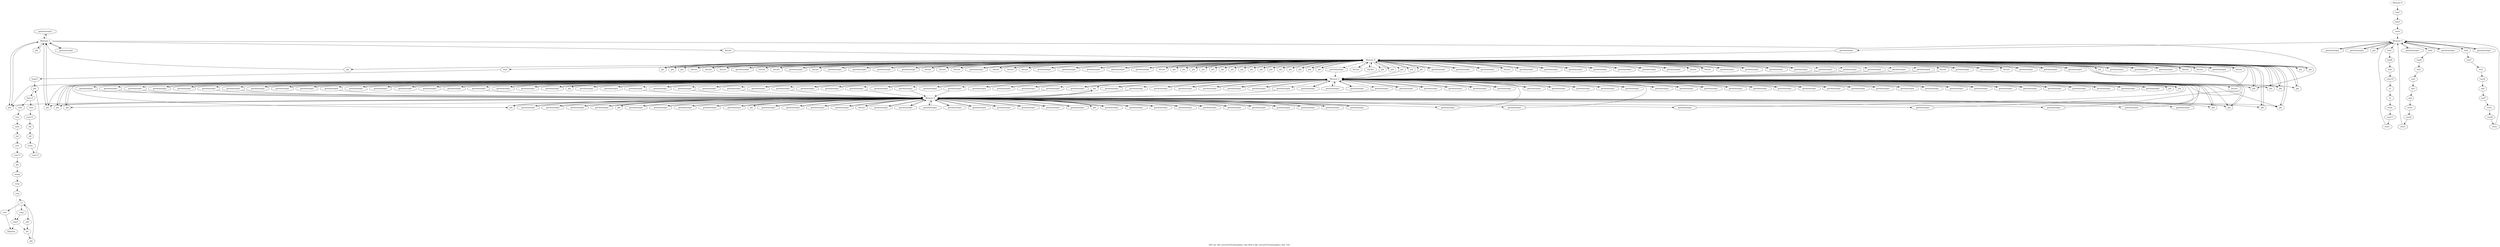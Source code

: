 digraph "DFG for 'file curve25519-donnabad.c line 854 to file curve25519-donnabad.c line 724 '  "{
label="DFG for 'file curve25519-donnabad.c line 854 to file curve25519-donnabad.c line 724 ' ";
node_6137[shape=octagon,style=solid,label="getelementptr"]
node_6368[shape=ellipse,style=dashed,label="Memory 3"]
"node_6137"->"node_6368"
node_6136[shape=octagon,style=solid,label="phi"]
"node_6136"->"node_6368"
node_6135[shape=octagon,style=solid,label="store"]
node_6438[shape=ellipse,style=dashed,label="Memory 5"]
"node_6135"->"node_6438"
node_6134[shape=octagon,style=solid,label="trunc"]
node_6133[shape=ellipse,style=solid,label="conv11"]
"node_6134"->"node_6133"
"node_6133"->"node_6135"
node_6132[shape=ellipse,style=dashed,label="Memory 6"]
node_6140[shape=octagon,style=solid,label="phi"]
"node_6132"->"node_6140"
node_6141[shape=octagon,style=solid,label="getelementptr"]
"node_6132"->"node_6141"
node_6143[shape=octagon,style=solid,label="phi"]
"node_6132"->"node_6143"
node_6146[shape=octagon,style=solid,label="getelementptr"]
"node_6132"->"node_6146"
node_6152[shape=octagon,style=solid,label="phi"]
"node_6132"->"node_6152"
node_6161[shape=octagon,style=solid,label="getelementptr"]
"node_6132"->"node_6161"
node_6208[shape=octagon,style=solid,label="getelementptr"]
"node_6132"->"node_6208"
node_6210[shape=octagon,style=solid,label="getelementptr"]
"node_6132"->"node_6210"
node_6229[shape=octagon,style=solid,label="getelementptr"]
"node_6132"->"node_6229"
node_6231[shape=octagon,style=solid,label="getelementptr"]
"node_6132"->"node_6231"
node_6234[shape=octagon,style=solid,label="getelementptr"]
"node_6132"->"node_6234"
node_6237[shape=octagon,style=solid,label="getelementptr"]
"node_6132"->"node_6237"
node_6238[shape=octagon,style=solid,label="getelementptr"]
"node_6132"->"node_6238"
node_6239[shape=octagon,style=solid,label="getelementptr"]
"node_6132"->"node_6239"
node_6241[shape=octagon,style=solid,label="getelementptr"]
"node_6132"->"node_6241"
node_6242[shape=octagon,style=solid,label="getelementptr"]
"node_6132"->"node_6242"
node_6244[shape=octagon,style=solid,label="getelementptr"]
"node_6132"->"node_6244"
node_6247[shape=octagon,style=solid,label="getelementptr"]
"node_6132"->"node_6247"
node_6257[shape=octagon,style=solid,label="getelementptr"]
"node_6132"->"node_6257"
node_6264[shape=octagon,style=solid,label="getelementptr"]
"node_6132"->"node_6264"
node_6266[shape=octagon,style=solid,label="getelementptr"]
"node_6132"->"node_6266"
node_6268[shape=octagon,style=solid,label="getelementptr"]
"node_6132"->"node_6268"
node_6277[shape=octagon,style=solid,label="getelementptr"]
"node_6132"->"node_6277"
node_6278[shape=octagon,style=solid,label="phi"]
"node_6132"->"node_6278"
node_6287[shape=octagon,style=solid,label="getelementptr"]
"node_6132"->"node_6287"
node_6289[shape=octagon,style=solid,label="getelementptr"]
"node_6132"->"node_6289"
node_6292[shape=octagon,style=solid,label="getelementptr"]
"node_6132"->"node_6292"
node_6299[shape=octagon,style=solid,label="getelementptr"]
"node_6132"->"node_6299"
node_6301[shape=octagon,style=solid,label="getelementptr"]
"node_6132"->"node_6301"
node_6304[shape=octagon,style=solid,label="getelementptr"]
"node_6132"->"node_6304"
node_6317[shape=octagon,style=solid,label="getelementptr"]
"node_6132"->"node_6317"
node_6330[shape=octagon,style=solid,label="phi"]
"node_6132"->"node_6330"
node_6332[shape=octagon,style=solid,label="getelementptr"]
"node_6132"->"node_6332"
node_6338[shape=octagon,style=solid,label="phi"]
"node_6132"->"node_6338"
node_6369[shape=octagon,style=solid,label="phi"]
"node_6132"->"node_6369"
node_6384[shape=octagon,style=solid,label="phi"]
"node_6132"->"node_6384"
node_6385[shape=octagon,style=solid,label="getelementptr"]
"node_6132"->"node_6385"
node_6387[shape=octagon,style=solid,label="getelementptr"]
"node_6132"->"node_6387"
node_6390[shape=octagon,style=solid,label="getelementptr"]
"node_6132"->"node_6390"
node_6393[shape=octagon,style=solid,label="bitcast"]
"node_6132"->"node_6393"
node_6395[shape=octagon,style=solid,label="getelementptr"]
"node_6132"->"node_6395"
node_6396[shape=octagon,style=solid,label="getelementptr"]
"node_6132"->"node_6396"
node_6397[shape=octagon,style=solid,label="getelementptr"]
"node_6132"->"node_6397"
node_6398[shape=octagon,style=solid,label="getelementptr"]
"node_6132"->"node_6398"
node_6400[shape=octagon,style=solid,label="getelementptr"]
"node_6132"->"node_6400"
node_6401[shape=octagon,style=solid,label="getelementptr"]
"node_6132"->"node_6401"
node_6402[shape=octagon,style=solid,label="phi"]
"node_6132"->"node_6402"
node_6407[shape=octagon,style=solid,label="getelementptr"]
"node_6132"->"node_6407"
node_6410[shape=octagon,style=solid,label="getelementptr"]
"node_6132"->"node_6410"
node_6411[shape=octagon,style=solid,label="getelementptr"]
"node_6132"->"node_6411"
node_6413[shape=octagon,style=solid,label="phi"]
"node_6132"->"node_6413"
node_6435[shape=octagon,style=solid,label="phi"]
"node_6132"->"node_6435"
node_6442[shape=octagon,style=solid,label="phi"]
"node_6132"->"node_6442"
node_6443[shape=octagon,style=solid,label="phi"]
"node_6132"->"node_6443"
node_6131[shape=ellipse,style=dashed,label="Memory 4"]
node_6138[shape=octagon,style=solid,label="getelementptr"]
"node_6131"->"node_6138"
node_6142[shape=octagon,style=solid,label="getelementptr"]
"node_6131"->"node_6142"
"node_6131"->"node_6143"
node_6144[shape=octagon,style=solid,label="getelementptr"]
"node_6131"->"node_6144"
node_6148[shape=octagon,style=solid,label="getelementptr"]
"node_6131"->"node_6148"
node_6150[shape=octagon,style=solid,label="phi"]
"node_6131"->"node_6150"
"node_6131"->"node_6152"
node_6155[shape=octagon,style=solid,label="getelementptr"]
"node_6131"->"node_6155"
node_6156[shape=octagon,style=solid,label="getelementptr"]
"node_6131"->"node_6156"
node_6157[shape=octagon,style=solid,label="getelementptr"]
"node_6131"->"node_6157"
node_6158[shape=octagon,style=solid,label="getelementptr"]
"node_6131"->"node_6158"
node_6159[shape=octagon,style=solid,label="getelementptr"]
"node_6131"->"node_6159"
node_6160[shape=octagon,style=solid,label="getelementptr"]
"node_6131"->"node_6160"
node_6209[shape=octagon,style=solid,label="getelementptr"]
"node_6131"->"node_6209"
node_6227[shape=octagon,style=solid,label="bitcast"]
"node_6131"->"node_6227"
node_6230[shape=octagon,style=solid,label="getelementptr"]
"node_6131"->"node_6230"
node_6232[shape=octagon,style=solid,label="getelementptr"]
"node_6131"->"node_6232"
node_6233[shape=octagon,style=solid,label="getelementptr"]
"node_6131"->"node_6233"
node_6235[shape=octagon,style=solid,label="getelementptr"]
"node_6131"->"node_6235"
node_6240[shape=octagon,style=solid,label="getelementptr"]
"node_6131"->"node_6240"
node_6243[shape=octagon,style=solid,label="getelementptr"]
"node_6131"->"node_6243"
node_6245[shape=octagon,style=solid,label="phi"]
"node_6131"->"node_6245"
node_6246[shape=octagon,style=solid,label="getelementptr"]
"node_6131"->"node_6246"
node_6248[shape=octagon,style=solid,label="getelementptr"]
"node_6131"->"node_6248"
node_6249[shape=octagon,style=solid,label="getelementptr"]
"node_6131"->"node_6249"
node_6250[shape=octagon,style=solid,label="getelementptr"]
"node_6131"->"node_6250"
node_6251[shape=octagon,style=solid,label="getelementptr"]
"node_6131"->"node_6251"
node_6252[shape=octagon,style=solid,label="getelementptr"]
"node_6131"->"node_6252"
node_6253[shape=octagon,style=solid,label="getelementptr"]
"node_6131"->"node_6253"
node_6254[shape=octagon,style=solid,label="getelementptr"]
"node_6131"->"node_6254"
node_6255[shape=octagon,style=solid,label="getelementptr"]
"node_6131"->"node_6255"
node_6256[shape=octagon,style=solid,label="getelementptr"]
"node_6131"->"node_6256"
node_6258[shape=octagon,style=solid,label="getelementptr"]
"node_6131"->"node_6258"
node_6259[shape=octagon,style=solid,label="getelementptr"]
"node_6131"->"node_6259"
node_6260[shape=octagon,style=solid,label="getelementptr"]
"node_6131"->"node_6260"
node_6261[shape=octagon,style=solid,label="getelementptr"]
"node_6131"->"node_6261"
node_6262[shape=octagon,style=solid,label="getelementptr"]
"node_6131"->"node_6262"
node_6263[shape=octagon,style=solid,label="getelementptr"]
"node_6131"->"node_6263"
node_6265[shape=octagon,style=solid,label="getelementptr"]
"node_6131"->"node_6265"
node_6267[shape=octagon,style=solid,label="getelementptr"]
"node_6131"->"node_6267"
node_6269[shape=octagon,style=solid,label="getelementptr"]
"node_6131"->"node_6269"
node_6270[shape=octagon,style=solid,label="getelementptr"]
"node_6131"->"node_6270"
node_6271[shape=octagon,style=solid,label="getelementptr"]
"node_6131"->"node_6271"
node_6272[shape=octagon,style=solid,label="getelementptr"]
"node_6131"->"node_6272"
node_6273[shape=octagon,style=solid,label="getelementptr"]
"node_6131"->"node_6273"
node_6274[shape=octagon,style=solid,label="getelementptr"]
"node_6131"->"node_6274"
node_6275[shape=octagon,style=solid,label="getelementptr"]
"node_6131"->"node_6275"
node_6276[shape=octagon,style=solid,label="getelementptr"]
"node_6131"->"node_6276"
node_6279[shape=octagon,style=solid,label="getelementptr"]
"node_6131"->"node_6279"
node_6280[shape=octagon,style=solid,label="getelementptr"]
"node_6131"->"node_6280"
node_6281[shape=octagon,style=solid,label="getelementptr"]
"node_6131"->"node_6281"
node_6282[shape=octagon,style=solid,label="getelementptr"]
"node_6131"->"node_6282"
node_6283[shape=octagon,style=solid,label="getelementptr"]
"node_6131"->"node_6283"
node_6284[shape=octagon,style=solid,label="getelementptr"]
"node_6131"->"node_6284"
node_6285[shape=octagon,style=solid,label="getelementptr"]
"node_6131"->"node_6285"
node_6286[shape=octagon,style=solid,label="getelementptr"]
"node_6131"->"node_6286"
node_6288[shape=octagon,style=solid,label="getelementptr"]
"node_6131"->"node_6288"
node_6291[shape=octagon,style=solid,label="getelementptr"]
"node_6131"->"node_6291"
node_6293[shape=octagon,style=solid,label="getelementptr"]
"node_6131"->"node_6293"
node_6294[shape=octagon,style=solid,label="getelementptr"]
"node_6131"->"node_6294"
node_6295[shape=octagon,style=solid,label="getelementptr"]
"node_6131"->"node_6295"
node_6296[shape=octagon,style=solid,label="getelementptr"]
"node_6131"->"node_6296"
node_6297[shape=octagon,style=solid,label="getelementptr"]
"node_6131"->"node_6297"
node_6298[shape=octagon,style=solid,label="getelementptr"]
"node_6131"->"node_6298"
node_6300[shape=octagon,style=solid,label="getelementptr"]
"node_6131"->"node_6300"
node_6303[shape=octagon,style=solid,label="getelementptr"]
"node_6131"->"node_6303"
node_6305[shape=octagon,style=solid,label="getelementptr"]
"node_6131"->"node_6305"
node_6306[shape=octagon,style=solid,label="getelementptr"]
"node_6131"->"node_6306"
node_6307[shape=octagon,style=solid,label="getelementptr"]
"node_6131"->"node_6307"
node_6308[shape=octagon,style=solid,label="getelementptr"]
"node_6131"->"node_6308"
node_6309[shape=octagon,style=solid,label="getelementptr"]
"node_6131"->"node_6309"
node_6310[shape=octagon,style=solid,label="getelementptr"]
"node_6131"->"node_6310"
node_6311[shape=octagon,style=solid,label="getelementptr"]
"node_6131"->"node_6311"
node_6312[shape=octagon,style=solid,label="getelementptr"]
"node_6131"->"node_6312"
node_6313[shape=octagon,style=solid,label="getelementptr"]
"node_6131"->"node_6313"
node_6314[shape=octagon,style=solid,label="getelementptr"]
"node_6131"->"node_6314"
node_6315[shape=octagon,style=solid,label="getelementptr"]
"node_6131"->"node_6315"
node_6316[shape=octagon,style=solid,label="getelementptr"]
"node_6131"->"node_6316"
node_6319[shape=octagon,style=solid,label="getelementptr"]
"node_6131"->"node_6319"
node_6320[shape=octagon,style=solid,label="getelementptr"]
"node_6131"->"node_6320"
node_6321[shape=octagon,style=solid,label="getelementptr"]
"node_6131"->"node_6321"
node_6322[shape=octagon,style=solid,label="getelementptr"]
"node_6131"->"node_6322"
node_6323[shape=octagon,style=solid,label="getelementptr"]
"node_6131"->"node_6323"
node_6324[shape=octagon,style=solid,label="getelementptr"]
"node_6131"->"node_6324"
node_6325[shape=octagon,style=solid,label="getelementptr"]
"node_6131"->"node_6325"
node_6326[shape=octagon,style=solid,label="getelementptr"]
"node_6131"->"node_6326"
node_6328[shape=octagon,style=solid,label="getelementptr"]
"node_6131"->"node_6328"
node_6329[shape=octagon,style=solid,label="getelementptr"]
"node_6131"->"node_6329"
node_6331[shape=octagon,style=solid,label="getelementptr"]
"node_6131"->"node_6331"
node_6336[shape=octagon,style=solid,label="phi"]
"node_6131"->"node_6336"
"node_6131"->"node_6338"
node_6371[shape=octagon,style=solid,label="phi"]
"node_6131"->"node_6371"
"node_6131"->"node_6384"
node_6399[shape=octagon,style=solid,label="phi"]
"node_6131"->"node_6399"
"node_6131"->"node_6402"
"node_6131"->"node_6413"
"node_6131"->"node_6435"
node_6439[shape=octagon,style=solid,label="phi"]
"node_6131"->"node_6439"
node_6441[shape=octagon,style=solid,label="phi"]
"node_6131"->"node_6441"
"node_6131"->"node_6442"
"node_6131"->"node_6443"
"node_6138"->"node_6131"
node_6139[shape=octagon,style=solid,label="getelementptr"]
"node_6139"->"node_6438"
"node_6140"->"node_6132"
"node_6141"->"node_6132"
"node_6142"->"node_6131"
"node_6143"->"node_6132"
"node_6144"->"node_6132"
node_6145[shape=octagon,style=solid,label="getelementptr"]
"node_6145"->"node_6368"
"node_6146"->"node_6131"
node_6147[shape=octagon,style=solid,label="phi"]
"node_6147"->"node_6368"
"node_6148"->"node_6132"
node_6149[shape=octagon,style=solid,label="phi"]
node_6163[shape=ellipse,style=dashed,label="Memory 8"]
"node_6149"->"node_6163"
"node_6150"->"node_6163"
node_6151[shape=octagon,style=solid,label="phi"]
"node_6151"->"node_6163"
"node_6152"->"node_6163"
node_6153[shape=octagon,style=solid,label="phi"]
"node_6153"->"node_6163"
node_6154[shape=octagon,style=solid,label="phi"]
"node_6154"->"node_6163"
"node_6155"->"node_6131"
"node_6156"->"node_6131"
"node_6157"->"node_6131"
"node_6158"->"node_6132"
"node_6159"->"node_6131"
"node_6160"->"node_6131"
"node_6161"->"node_6132"
node_6162[shape=octagon,style=solid,label="phi"]
"node_6162"->"node_6163"
"node_6163"->"node_6147"
"node_6163"->"node_6149"
"node_6163"->"node_6150"
"node_6163"->"node_6151"
"node_6163"->"node_6152"
"node_6163"->"node_6153"
"node_6163"->"node_6154"
"node_6163"->"node_6162"
node_6164[shape=octagon,style=solid,label="bitcast"]
"node_6163"->"node_6164"
node_6165[shape=octagon,style=solid,label="bitcast"]
"node_6163"->"node_6165"
node_6166[shape=octagon,style=solid,label="bitcast"]
"node_6163"->"node_6166"
node_6167[shape=octagon,style=solid,label="getelementptr"]
"node_6163"->"node_6167"
node_6168[shape=octagon,style=solid,label="bitcast"]
"node_6163"->"node_6168"
node_6169[shape=octagon,style=solid,label="bitcast"]
"node_6163"->"node_6169"
node_6170[shape=octagon,style=solid,label="getelementptr"]
"node_6163"->"node_6170"
node_6171[shape=octagon,style=solid,label="bitcast"]
"node_6163"->"node_6171"
node_6172[shape=octagon,style=solid,label="getelementptr"]
"node_6163"->"node_6172"
node_6173[shape=octagon,style=solid,label="getelementptr"]
"node_6163"->"node_6173"
node_6174[shape=octagon,style=solid,label="getelementptr"]
"node_6163"->"node_6174"
node_6175[shape=octagon,style=solid,label="getelementptr"]
"node_6163"->"node_6175"
node_6176[shape=octagon,style=solid,label="bitcast"]
"node_6163"->"node_6176"
node_6177[shape=octagon,style=solid,label="bitcast"]
"node_6163"->"node_6177"
node_6178[shape=octagon,style=solid,label="bitcast"]
"node_6163"->"node_6178"
node_6179[shape=octagon,style=solid,label="getelementptr"]
"node_6163"->"node_6179"
node_6180[shape=octagon,style=solid,label="bitcast"]
"node_6163"->"node_6180"
node_6181[shape=octagon,style=solid,label="bitcast"]
"node_6163"->"node_6181"
node_6182[shape=octagon,style=solid,label="bitcast"]
"node_6163"->"node_6182"
node_6183[shape=octagon,style=solid,label="getelementptr"]
"node_6163"->"node_6183"
node_6184[shape=octagon,style=solid,label="getelementptr"]
"node_6163"->"node_6184"
node_6185[shape=octagon,style=solid,label="getelementptr"]
"node_6163"->"node_6185"
node_6186[shape=octagon,style=solid,label="getelementptr"]
"node_6163"->"node_6186"
node_6187[shape=octagon,style=solid,label="getelementptr"]
"node_6163"->"node_6187"
node_6188[shape=octagon,style=solid,label="bitcast"]
"node_6163"->"node_6188"
node_6189[shape=octagon,style=solid,label="phi"]
"node_6163"->"node_6189"
node_6190[shape=octagon,style=solid,label="phi"]
"node_6163"->"node_6190"
node_6191[shape=octagon,style=solid,label="phi"]
"node_6163"->"node_6191"
node_6192[shape=octagon,style=solid,label="phi"]
"node_6163"->"node_6192"
node_6193[shape=octagon,style=solid,label="phi"]
"node_6163"->"node_6193"
node_6194[shape=octagon,style=solid,label="phi"]
"node_6163"->"node_6194"
node_6195[shape=octagon,style=solid,label="phi"]
"node_6163"->"node_6195"
node_6196[shape=octagon,style=solid,label="phi"]
"node_6163"->"node_6196"
node_6197[shape=octagon,style=solid,label="phi"]
"node_6163"->"node_6197"
node_6198[shape=octagon,style=solid,label="phi"]
"node_6163"->"node_6198"
node_6199[shape=octagon,style=solid,label="phi"]
"node_6163"->"node_6199"
node_6200[shape=octagon,style=solid,label="phi"]
"node_6163"->"node_6200"
node_6201[shape=octagon,style=solid,label="phi"]
"node_6163"->"node_6201"
node_6202[shape=octagon,style=solid,label="phi"]
"node_6163"->"node_6202"
node_6203[shape=octagon,style=solid,label="phi"]
"node_6163"->"node_6203"
node_6204[shape=octagon,style=solid,label="phi"]
"node_6163"->"node_6204"
node_6207[shape=octagon,style=solid,label="load"]
"node_6163"->"node_6207"
node_6226[shape=octagon,style=solid,label="bitcast"]
"node_6163"->"node_6226"
node_6228[shape=octagon,style=solid,label="bitcast"]
"node_6163"->"node_6228"
node_6236[shape=octagon,style=solid,label="phi"]
"node_6163"->"node_6236"
node_6290[shape=octagon,style=solid,label="phi"]
"node_6163"->"node_6290"
node_6318[shape=octagon,style=solid,label="phi"]
"node_6163"->"node_6318"
node_6327[shape=octagon,style=solid,label="phi"]
"node_6163"->"node_6327"
node_6333[shape=octagon,style=solid,label="phi"]
"node_6163"->"node_6333"
node_6334[shape=octagon,style=solid,label="getelementptr"]
"node_6163"->"node_6334"
node_6335[shape=octagon,style=solid,label="getelementptr"]
"node_6163"->"node_6335"
"node_6163"->"node_6336"
node_6337[shape=octagon,style=solid,label="getelementptr"]
"node_6163"->"node_6337"
node_6339[shape=octagon,style=solid,label="bitcast"]
"node_6163"->"node_6339"
"node_6163"->"node_6369"
node_6370[shape=octagon,style=solid,label="getelementptr"]
"node_6163"->"node_6370"
"node_6163"->"node_6371"
node_6372[shape=octagon,style=solid,label="getelementptr"]
"node_6163"->"node_6372"
node_6373[shape=octagon,style=solid,label="getelementptr"]
"node_6163"->"node_6373"
node_6374[shape=octagon,style=solid,label="getelementptr"]
"node_6163"->"node_6374"
node_6375[shape=octagon,style=solid,label="getelementptr"]
"node_6163"->"node_6375"
node_6376[shape=octagon,style=solid,label="getelementptr"]
"node_6163"->"node_6376"
node_6377[shape=octagon,style=solid,label="getelementptr"]
"node_6163"->"node_6377"
node_6378[shape=octagon,style=solid,label="bitcast"]
"node_6163"->"node_6378"
node_6379[shape=octagon,style=solid,label="bitcast"]
"node_6163"->"node_6379"
node_6380[shape=octagon,style=solid,label="getelementptr"]
"node_6163"->"node_6380"
node_6381[shape=octagon,style=solid,label="getelementptr"]
"node_6163"->"node_6381"
node_6382[shape=octagon,style=solid,label="getelementptr"]
"node_6163"->"node_6382"
node_6383[shape=octagon,style=solid,label="getelementptr"]
"node_6163"->"node_6383"
node_6386[shape=octagon,style=solid,label="getelementptr"]
"node_6163"->"node_6386"
node_6388[shape=octagon,style=solid,label="getelementptr"]
"node_6163"->"node_6388"
node_6389[shape=octagon,style=solid,label="getelementptr"]
"node_6163"->"node_6389"
node_6391[shape=octagon,style=solid,label="getelementptr"]
"node_6163"->"node_6391"
node_6392[shape=octagon,style=solid,label="getelementptr"]
"node_6163"->"node_6392"
node_6394[shape=octagon,style=solid,label="bitcast"]
"node_6163"->"node_6394"
"node_6163"->"node_6399"
node_6403[shape=octagon,style=solid,label="getelementptr"]
"node_6163"->"node_6403"
node_6404[shape=octagon,style=solid,label="getelementptr"]
"node_6163"->"node_6404"
node_6405[shape=octagon,style=solid,label="bitcast"]
"node_6163"->"node_6405"
node_6406[shape=octagon,style=solid,label="getelementptr"]
"node_6163"->"node_6406"
node_6408[shape=octagon,style=solid,label="getelementptr"]
"node_6163"->"node_6408"
node_6409[shape=octagon,style=solid,label="getelementptr"]
"node_6163"->"node_6409"
node_6412[shape=octagon,style=solid,label="getelementptr"]
"node_6163"->"node_6412"
node_6414[shape=octagon,style=solid,label="phi"]
"node_6163"->"node_6414"
node_6415[shape=octagon,style=solid,label="getelementptr"]
"node_6163"->"node_6415"
node_6416[shape=octagon,style=solid,label="getelementptr"]
"node_6163"->"node_6416"
node_6417[shape=octagon,style=solid,label="getelementptr"]
"node_6163"->"node_6417"
node_6418[shape=octagon,style=solid,label="bitcast"]
"node_6163"->"node_6418"
node_6434[shape=octagon,style=solid,label="bitcast"]
"node_6163"->"node_6434"
"node_6163"->"node_6435"
node_6436[shape=octagon,style=solid,label="getelementptr"]
"node_6163"->"node_6436"
node_6437[shape=octagon,style=solid,label="bitcast"]
"node_6163"->"node_6437"
"node_6164"->"node_6163"
"node_6165"->"node_6163"
"node_6166"->"node_6163"
"node_6167"->"node_6163"
"node_6168"->"node_6163"
"node_6169"->"node_6163"
"node_6170"->"node_6163"
"node_6171"->"node_6163"
"node_6172"->"node_6163"
"node_6173"->"node_6163"
"node_6174"->"node_6163"
"node_6175"->"node_6163"
"node_6176"->"node_6163"
"node_6177"->"node_6163"
"node_6178"->"node_6163"
"node_6179"->"node_6163"
"node_6180"->"node_6163"
"node_6181"->"node_6163"
"node_6182"->"node_6163"
"node_6183"->"node_6163"
"node_6184"->"node_6163"
"node_6185"->"node_6163"
"node_6186"->"node_6163"
"node_6187"->"node_6163"
"node_6188"->"node_6163"
"node_6189"->"node_6163"
"node_6190"->"node_6163"
"node_6191"->"node_6163"
"node_6192"->"node_6163"
"node_6193"->"node_6163"
"node_6194"->"node_6163"
"node_6195"->"node_6163"
"node_6196"->"node_6163"
"node_6197"->"node_6163"
"node_6198"->"node_6163"
"node_6199"->"node_6163"
"node_6200"->"node_6163"
"node_6201"->"node_6163"
"node_6202"->"node_6163"
"node_6203"->"node_6163"
"node_6204"->"node_6163"
node_6205[shape=octagon,style=solid,label="getelementptr"]
"node_6205"->"node_6163"
node_6206[shape=ellipse,style=solid,label="tmp23"]
node_6212[shape=octagon,style=solid,label="phi"]
"node_6206"->"node_6212"
"node_6207"->"node_6206"
"node_6208"->"node_6132"
"node_6209"->"node_6131"
"node_6210"->"node_6132"
node_6211[shape=ellipse,style=solid,label="byte.0"]
node_6218[shape=octagon,style=solid,label="zext"]
"node_6211"->"node_6218"
node_6220[shape=octagon,style=solid,label="zext"]
"node_6211"->"node_6220"
"node_6212"->"node_6211"
node_6213[shape=ellipse,style=solid,label="conv13"]
"node_6213"->"node_6212"
node_6214[shape=octagon,style=solid,label="trunc"]
"node_6214"->"node_6213"
node_6215[shape=ellipse,style=solid,label="shl"]
"node_6215"->"node_6214"
node_6216[shape=octagon,style=solid,label="shl"]
"node_6216"->"node_6215"
node_6217[shape=ellipse,style=solid,label="conv12"]
"node_6217"->"node_6216"
"node_6218"->"node_6217"
node_6219[shape=ellipse,style=solid,label="conv"]
node_6222[shape=octagon,style=solid,label="ashr"]
"node_6219"->"node_6222"
"node_6220"->"node_6219"
node_6221[shape=ellipse,style=solid,label="shr"]
node_6224[shape=octagon,style=solid,label="sext"]
"node_6221"->"node_6224"
"node_6222"->"node_6221"
node_6223[shape=ellipse,style=solid,label="conv11"]
node_6302[shape=octagon,style=solid,label="phi"]
"node_6223"->"node_6302"
"node_6224"->"node_6223"
node_6225[shape=octagon,style=solid,label="bitcast"]
"node_6225"->"node_6163"
"node_6226"->"node_6163"
"node_6227"->"node_6163"
"node_6228"->"node_6163"
"node_6229"->"node_6132"
"node_6230"->"node_6131"
"node_6231"->"node_6132"
"node_6232"->"node_6131"
"node_6233"->"node_6132"
"node_6234"->"node_6132"
"node_6235"->"node_6131"
"node_6236"->"node_6131"
"node_6237"->"node_6132"
"node_6238"->"node_6132"
"node_6239"->"node_6132"
"node_6240"->"node_6131"
"node_6241"->"node_6131"
"node_6242"->"node_6132"
"node_6243"->"node_6131"
"node_6244"->"node_6132"
"node_6245"->"node_6131"
"node_6246"->"node_6131"
"node_6247"->"node_6131"
"node_6248"->"node_6131"
"node_6249"->"node_6132"
"node_6250"->"node_6131"
"node_6251"->"node_6132"
"node_6252"->"node_6131"
"node_6253"->"node_6132"
"node_6254"->"node_6131"
"node_6255"->"node_6132"
"node_6256"->"node_6131"
"node_6257"->"node_6131"
"node_6258"->"node_6131"
"node_6259"->"node_6132"
"node_6260"->"node_6131"
"node_6261"->"node_6132"
"node_6262"->"node_6131"
"node_6263"->"node_6132"
"node_6264"->"node_6132"
"node_6265"->"node_6131"
"node_6266"->"node_6132"
"node_6267"->"node_6131"
"node_6268"->"node_6131"
"node_6269"->"node_6131"
"node_6270"->"node_6132"
"node_6271"->"node_6131"
"node_6272"->"node_6132"
"node_6273"->"node_6131"
"node_6274"->"node_6132"
"node_6275"->"node_6131"
"node_6276"->"node_6131"
"node_6277"->"node_6132"
"node_6278"->"node_6132"
"node_6279"->"node_6131"
"node_6280"->"node_6131"
"node_6281"->"node_6131"
"node_6282"->"node_6132"
"node_6283"->"node_6131"
"node_6284"->"node_6131"
"node_6285"->"node_6131"
"node_6286"->"node_6132"
"node_6287"->"node_6132"
"node_6288"->"node_6131"
"node_6289"->"node_6132"
"node_6290"->"node_6163"
"node_6291"->"node_6131"
"node_6292"->"node_6131"
"node_6293"->"node_6131"
"node_6294"->"node_6131"
"node_6295"->"node_6131"
"node_6296"->"node_6132"
"node_6297"->"node_6131"
"node_6298"->"node_6131"
"node_6299"->"node_6132"
"node_6300"->"node_6131"
"node_6301"->"node_6132"
node_6425[shape=ellipse,style=solid,label="iswap"]
"node_6302"->"node_6425"
"node_6303"->"node_6131"
"node_6304"->"node_6131"
"node_6305"->"node_6131"
"node_6306"->"node_6132"
"node_6307"->"node_6131"
"node_6308"->"node_6131"
"node_6309"->"node_6131"
"node_6310"->"node_6131"
"node_6311"->"node_6131"
"node_6312"->"node_6131"
"node_6313"->"node_6131"
"node_6314"->"node_6131"
"node_6315"->"node_6131"
"node_6316"->"node_6131"
"node_6317"->"node_6132"
"node_6318"->"node_6131"
"node_6319"->"node_6131"
"node_6320"->"node_6131"
"node_6321"->"node_6131"
"node_6322"->"node_6131"
"node_6323"->"node_6131"
"node_6324"->"node_6131"
"node_6325"->"node_6131"
"node_6326"->"node_6131"
"node_6327"->"node_6163"
"node_6328"->"node_6131"
"node_6329"->"node_6131"
"node_6330"->"node_6132"
"node_6331"->"node_6131"
"node_6332"->"node_6132"
"node_6333"->"node_6131"
"node_6334"->"node_6163"
"node_6335"->"node_6163"
"node_6336"->"node_6163"
"node_6337"->"node_6163"
"node_6338"->"node_6132"
"node_6339"->"node_6163"
node_6340[shape=octagon,style=solid,label="store"]
"node_6340"->"node_6438"
node_6341[shape=octagon,style=solid,label="getelementptr"]
"node_6341"->"node_6438"
node_6342[shape=ellipse,style=solid,label="tmp6"]
node_6345[shape=octagon,style=solid,label="zext"]
"node_6342"->"node_6345"
node_6343[shape=octagon,style=solid,label="load"]
"node_6343"->"node_6342"
node_6344[shape=ellipse,style=solid,label="conv"]
node_6347[shape=octagon,style=solid,label="and"]
"node_6344"->"node_6347"
"node_6345"->"node_6344"
node_6346[shape=ellipse,style=solid,label="and"]
node_6349[shape=octagon,style=solid,label="trunc"]
"node_6346"->"node_6349"
"node_6347"->"node_6346"
node_6348[shape=ellipse,style=solid,label="conv4"]
node_6350[shape=octagon,style=solid,label="store"]
"node_6348"->"node_6350"
"node_6349"->"node_6348"
"node_6350"->"node_6438"
node_6351[shape=octagon,style=solid,label="getelementptr"]
"node_6351"->"node_6438"
node_6352[shape=ellipse,style=solid,label="tmp7"]
node_6355[shape=octagon,style=solid,label="zext"]
"node_6352"->"node_6355"
node_6353[shape=octagon,style=solid,label="load"]
"node_6353"->"node_6352"
node_6354[shape=ellipse,style=solid,label="conv6"]
node_6357[shape=octagon,style=solid,label="and"]
"node_6354"->"node_6357"
"node_6355"->"node_6354"
node_6356[shape=ellipse,style=solid,label="and7"]
node_6359[shape=octagon,style=solid,label="trunc"]
"node_6356"->"node_6359"
"node_6357"->"node_6356"
node_6358[shape=ellipse,style=solid,label="conv8"]
node_6360[shape=octagon,style=solid,label="store"]
"node_6358"->"node_6360"
"node_6359"->"node_6358"
"node_6360"->"node_6438"
node_6361[shape=octagon,style=solid,label="getelementptr"]
"node_6361"->"node_6438"
node_6362[shape=ellipse,style=solid,label="tmp8"]
node_6365[shape=octagon,style=solid,label="zext"]
"node_6362"->"node_6365"
node_6363[shape=octagon,style=solid,label="load"]
"node_6363"->"node_6362"
node_6364[shape=ellipse,style=solid,label="conv10"]
node_6367[shape=octagon,style=solid,label="or"]
"node_6364"->"node_6367"
"node_6365"->"node_6364"
node_6366[shape=ellipse,style=solid,label="or"]
"node_6366"->"node_6134"
"node_6367"->"node_6366"
"node_6368"->"node_6137"
"node_6368"->"node_6136"
"node_6368"->"node_6145"
"node_6368"->"node_6150"
"node_6368"->"node_6225"
"node_6368"->"node_6384"
"node_6368"->"node_6442"
"node_6369"->"node_6163"
"node_6370"->"node_6163"
"node_6371"->"node_6163"
"node_6372"->"node_6163"
"node_6373"->"node_6163"
"node_6374"->"node_6163"
"node_6375"->"node_6163"
"node_6376"->"node_6163"
"node_6377"->"node_6163"
"node_6378"->"node_6163"
"node_6379"->"node_6163"
"node_6380"->"node_6163"
"node_6381"->"node_6163"
"node_6382"->"node_6163"
"node_6383"->"node_6163"
"node_6384"->"node_6368"
"node_6385"->"node_6132"
"node_6386"->"node_6131"
"node_6387"->"node_6132"
"node_6388"->"node_6131"
"node_6389"->"node_6131"
"node_6390"->"node_6132"
"node_6391"->"node_6131"
"node_6392"->"node_6131"
"node_6393"->"node_6132"
"node_6394"->"node_6131"
"node_6395"->"node_6132"
"node_6396"->"node_6132"
"node_6397"->"node_6132"
"node_6398"->"node_6132"
"node_6399"->"node_6163"
"node_6400"->"node_6132"
"node_6401"->"node_6132"
"node_6402"->"node_6131"
"node_6403"->"node_6163"
"node_6404"->"node_6163"
"node_6405"->"node_6163"
"node_6406"->"node_6163"
"node_6407"->"node_6132"
"node_6408"->"node_6163"
"node_6409"->"node_6163"
"node_6410"->"node_6132"
"node_6411"->"node_6132"
"node_6412"->"node_6131"
"node_6413"->"node_6131"
"node_6414"->"node_6163"
"node_6415"->"node_6163"
"node_6416"->"node_6163"
"node_6417"->"node_6163"
"node_6418"->"node_6163"
node_6419[shape=ellipse,style=dashed,label="Memory 0"]
node_6421[shape=octagon,style=solid,label="load"]
"node_6419"->"node_6421"
node_6420[shape=ellipse,style=solid,label="tmp3"]
"node_6420"->"node_6340"
"node_6421"->"node_6420"
node_6422[shape=octagon,style=solid,label="getelementptr"]
"node_6422"->"node_6438"
node_6423[shape=ellipse,style=solid,label="cmp"]
node_6426[shape=ellipse,style=solid,label="i.0"]
"node_6423"->"node_6426" [style=dashed]
node_6430[shape=ellipse,style=solid,label="cmp1"]
"node_6423"->"node_6430" [style=dashed]
node_6424[shape=octagon,style=solid,label="icmp"]
"node_6424"->"node_6423"
"node_6425"->"node_6424"
node_6429[shape=octagon,style=solid,label="add"]
"node_6426"->"node_6429"
node_6431[shape=octagon,style=solid,label="icmp"]
"node_6426"->"node_6431"
node_6433[shape=octagon,style=solid,label="zext"]
"node_6426"->"node_6433"
node_6427[shape=octagon,style=solid,label="phi"]
"node_6427"->"node_6426"
node_6428[shape=ellipse,style=solid,label="inc"]
"node_6428"->"node_6427"
"node_6429"->"node_6428"
"node_6430"->"node_6428" [style=dashed]
node_6432[shape=ellipse,style=solid,label="idxprom"]
"node_6430"->"node_6432" [style=dashed]
"node_6431"->"node_6430"
"node_6433"->"node_6432"
"node_6434"->"node_6163"
"node_6435"->"node_6163"
"node_6436"->"node_6163"
"node_6437"->"node_6163"
"node_6438"->"node_6139"
"node_6438"->"node_6205"
"node_6438"->"node_6341"
"node_6438"->"node_6343"
"node_6438"->"node_6351"
"node_6438"->"node_6353"
"node_6438"->"node_6361"
"node_6438"->"node_6363"
"node_6438"->"node_6422"
node_6440[shape=octagon,style=solid,label="phi"]
"node_6438"->"node_6440"
"node_6439"->"node_6131"
"node_6440"->"node_6438"
"node_6441"->"node_6131"
"node_6442"->"node_6368"
"node_6443"->"node_6131"
}

